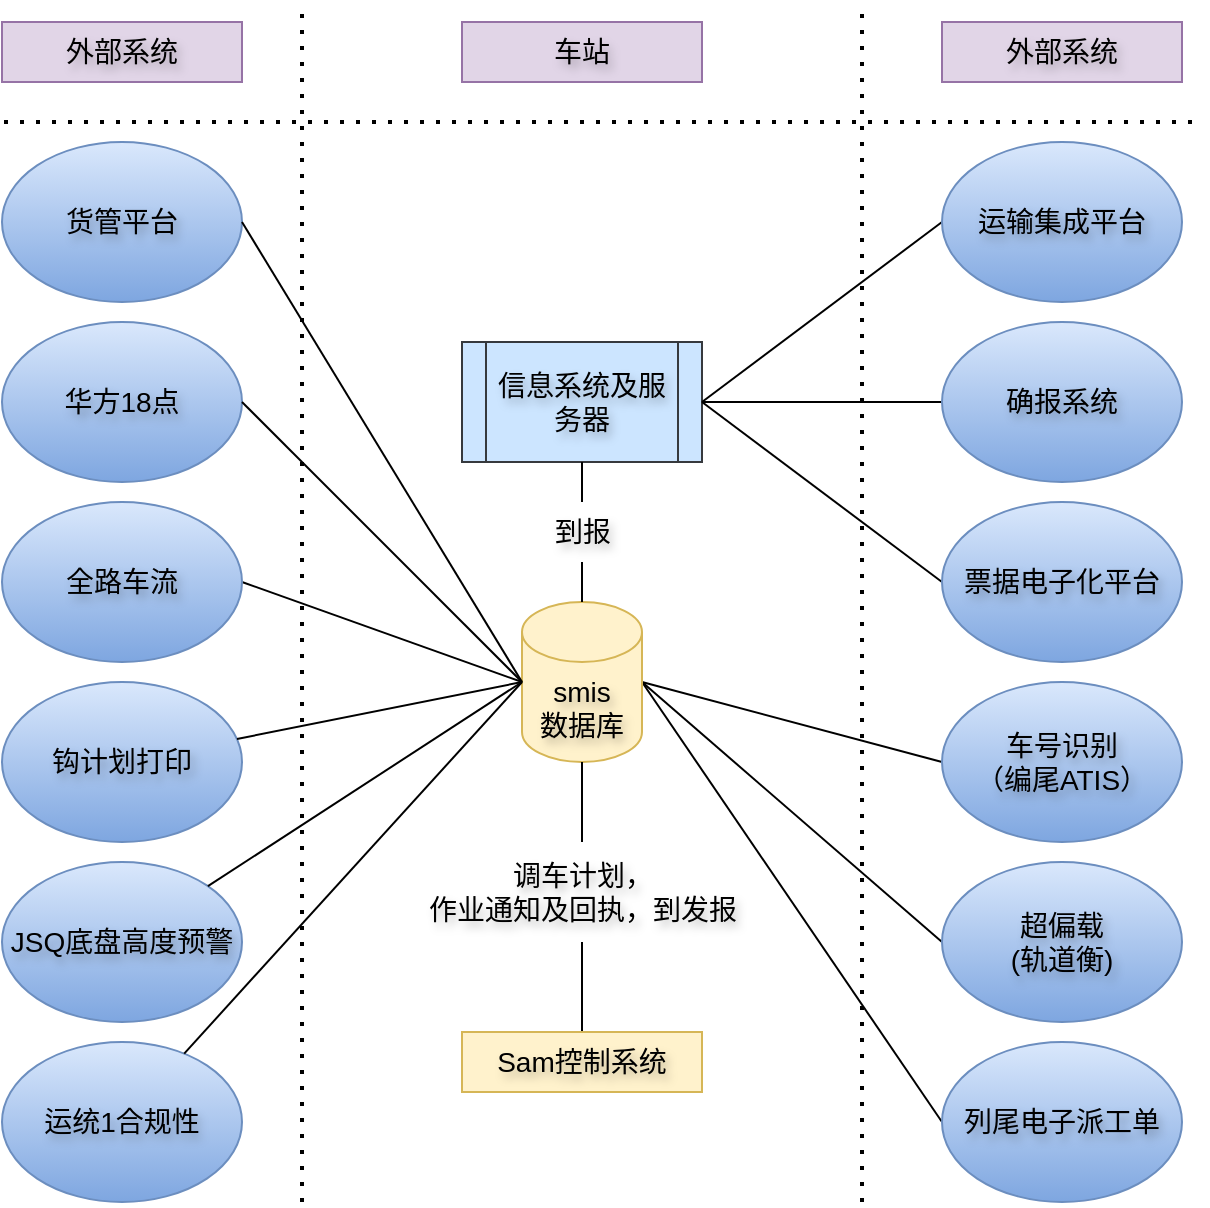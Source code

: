 <mxfile version="28.2.7">
  <diagram name="第 1 页" id="yU-gZeFMvIXKsnHI0pS4">
    <mxGraphModel dx="1088" dy="573" grid="1" gridSize="10" guides="1" tooltips="1" connect="1" arrows="1" fold="1" page="1" pageScale="1" pageWidth="827" pageHeight="1169" math="0" shadow="0">
      <root>
        <mxCell id="0" />
        <mxCell id="1" parent="0" />
        <mxCell id="2Rj6f7_8KAilT_tO_EwG-1" value="&lt;font&gt;外部系统&lt;/font&gt;" style="rounded=0;whiteSpace=wrap;html=1;hachureGap=4;fontFamily=Helvetica;strokeColor=#9673a6;fontSize=14;fillColor=#e1d5e7;textShadow=1;" parent="1" vertex="1">
          <mxGeometry x="40" y="50" width="120" height="30" as="geometry" />
        </mxCell>
        <mxCell id="2Rj6f7_8KAilT_tO_EwG-2" value="&lt;font&gt;外部系统&lt;/font&gt;" style="rounded=0;whiteSpace=wrap;html=1;hachureGap=4;fontFamily=Helvetica;strokeColor=#9673a6;fontSize=14;fillColor=#e1d5e7;textShadow=1;" parent="1" vertex="1">
          <mxGeometry x="510" y="50" width="120" height="30" as="geometry" />
        </mxCell>
        <mxCell id="2Rj6f7_8KAilT_tO_EwG-3" value="&lt;font&gt;车站&lt;/font&gt;" style="rounded=0;whiteSpace=wrap;html=1;hachureGap=4;fontFamily=Helvetica;strokeColor=#9673a6;fontSize=14;fillColor=#e1d5e7;textShadow=1;" parent="1" vertex="1">
          <mxGeometry x="270" y="50" width="120" height="30" as="geometry" />
        </mxCell>
        <mxCell id="2Rj6f7_8KAilT_tO_EwG-9" value="华方18点" style="ellipse;whiteSpace=wrap;html=1;hachureGap=4;fontFamily=Helvetica;fontSize=14;fillColor=#dae8fc;strokeColor=#6c8ebf;gradientColor=#7ea6e0;textShadow=1;" parent="1" vertex="1">
          <mxGeometry x="40" y="200" width="120" height="80" as="geometry" />
        </mxCell>
        <mxCell id="BxS5Jl8jlqf-txuZJ36O-10" style="rounded=0;hachureGap=4;orthogonalLoop=1;jettySize=auto;html=1;entryX=0;entryY=0.5;entryDx=0;entryDy=0;fontFamily=Architects Daughter;fontSource=https%3A%2F%2Ffonts.googleapis.com%2Fcss%3Ffamily%3DArchitects%2BDaughter;endArrow=none;endFill=0;exitX=1;exitY=0.5;exitDx=0;exitDy=0;exitPerimeter=0;" parent="1" source="2Rj6f7_8KAilT_tO_EwG-12" target="BxS5Jl8jlqf-txuZJ36O-7" edge="1">
          <mxGeometry relative="1" as="geometry" />
        </mxCell>
        <mxCell id="BxS5Jl8jlqf-txuZJ36O-11" style="rounded=0;hachureGap=4;orthogonalLoop=1;jettySize=auto;html=1;entryX=0;entryY=0.5;entryDx=0;entryDy=0;fontFamily=Architects Daughter;fontSource=https%3A%2F%2Ffonts.googleapis.com%2Fcss%3Ffamily%3DArchitects%2BDaughter;endArrow=none;endFill=0;exitX=1;exitY=0.5;exitDx=0;exitDy=0;exitPerimeter=0;" parent="1" source="2Rj6f7_8KAilT_tO_EwG-12" target="BxS5Jl8jlqf-txuZJ36O-8" edge="1">
          <mxGeometry relative="1" as="geometry" />
        </mxCell>
        <mxCell id="BxS5Jl8jlqf-txuZJ36O-12" style="rounded=0;hachureGap=4;orthogonalLoop=1;jettySize=auto;html=1;entryX=0;entryY=0.5;entryDx=0;entryDy=0;fontFamily=Architects Daughter;fontSource=https%3A%2F%2Ffonts.googleapis.com%2Fcss%3Ffamily%3DArchitects%2BDaughter;endArrow=none;endFill=0;exitX=1;exitY=0.5;exitDx=0;exitDy=0;exitPerimeter=0;" parent="1" source="2Rj6f7_8KAilT_tO_EwG-12" target="BxS5Jl8jlqf-txuZJ36O-9" edge="1">
          <mxGeometry relative="1" as="geometry" />
        </mxCell>
        <mxCell id="2Rj6f7_8KAilT_tO_EwG-10" value="&lt;font&gt;信息系统及服务器&lt;/font&gt;" style="shape=process;whiteSpace=wrap;html=1;backgroundOutline=1;hachureGap=4;fontFamily=Helvetica;fontSize=14;fillColor=#cce5ff;strokeColor=#36393d;textShadow=1;" parent="1" vertex="1">
          <mxGeometry x="270" y="210" width="120" height="60" as="geometry" />
        </mxCell>
        <mxCell id="2Rj6f7_8KAilT_tO_EwG-11" style="rounded=0;hachureGap=4;orthogonalLoop=1;jettySize=auto;html=1;entryX=0.5;entryY=0;entryDx=0;entryDy=0;fontFamily=Helvetica;endArrow=none;endFill=0;fontSize=14;textShadow=1;" parent="1" source="2Rj6f7_8KAilT_tO_EwG-16" target="2Rj6f7_8KAilT_tO_EwG-15" edge="1">
          <mxGeometry relative="1" as="geometry" />
        </mxCell>
        <mxCell id="2Rj6f7_8KAilT_tO_EwG-12" value="&lt;font&gt;smis&lt;/font&gt;&lt;div&gt;&lt;font&gt;数据库&lt;/font&gt;&lt;/div&gt;" style="shape=cylinder3;whiteSpace=wrap;html=1;boundedLbl=1;backgroundOutline=1;size=15;hachureGap=4;fontFamily=Helvetica;fontSize=14;fillColor=#fff2cc;strokeColor=#d6b656;textShadow=1;" parent="1" vertex="1">
          <mxGeometry x="300" y="340" width="60" height="80" as="geometry" />
        </mxCell>
        <mxCell id="2Rj6f7_8KAilT_tO_EwG-13" value="" style="endArrow=none;html=1;rounded=0;hachureGap=4;fontFamily=Helvetica;entryX=0.5;entryY=1;entryDx=0;entryDy=0;exitX=0.5;exitY=0;exitDx=0;exitDy=0;exitPerimeter=0;fontSize=14;textShadow=1;" parent="1" source="2Rj6f7_8KAilT_tO_EwG-14" target="2Rj6f7_8KAilT_tO_EwG-10" edge="1">
          <mxGeometry width="50" height="50" relative="1" as="geometry">
            <mxPoint x="320" y="260" as="sourcePoint" />
            <mxPoint x="370" y="210" as="targetPoint" />
          </mxGeometry>
        </mxCell>
        <mxCell id="2Rj6f7_8KAilT_tO_EwG-15" value="&lt;font&gt;Sam控制系统&lt;/font&gt;" style="whiteSpace=wrap;html=1;fontFamily=Helvetica;hachureGap=4;fontSize=14;fillColor=#fff2cc;strokeColor=#d6b656;textShadow=1;" parent="1" vertex="1">
          <mxGeometry x="270" y="555" width="120" height="30" as="geometry" />
        </mxCell>
        <mxCell id="2Rj6f7_8KAilT_tO_EwG-17" value="" style="endArrow=none;dashed=1;html=1;dashPattern=1 3;strokeWidth=2;rounded=0;hachureGap=4;fontFamily=Helvetica;fontSize=14;textShadow=1;" parent="1" edge="1">
          <mxGeometry width="50" height="50" relative="1" as="geometry">
            <mxPoint x="470" y="640" as="sourcePoint" />
            <mxPoint x="470" y="40" as="targetPoint" />
          </mxGeometry>
        </mxCell>
        <mxCell id="2Rj6f7_8KAilT_tO_EwG-18" value="" style="endArrow=none;dashed=1;html=1;dashPattern=1 3;strokeWidth=2;rounded=0;hachureGap=4;fontFamily=Helvetica;fontSize=14;textShadow=1;" parent="1" edge="1">
          <mxGeometry width="50" height="50" relative="1" as="geometry">
            <mxPoint x="41" y="100" as="sourcePoint" />
            <mxPoint x="641" y="100" as="targetPoint" />
          </mxGeometry>
        </mxCell>
        <mxCell id="2Rj6f7_8KAilT_tO_EwG-19" value="" style="endArrow=none;dashed=1;html=1;dashPattern=1 3;strokeWidth=2;rounded=0;hachureGap=4;fontFamily=Helvetica;fontSize=14;textShadow=1;" parent="1" edge="1">
          <mxGeometry width="50" height="50" relative="1" as="geometry">
            <mxPoint x="190" y="640" as="sourcePoint" />
            <mxPoint x="190" y="40" as="targetPoint" />
          </mxGeometry>
        </mxCell>
        <mxCell id="2Rj6f7_8KAilT_tO_EwG-21" style="rounded=0;hachureGap=4;orthogonalLoop=1;jettySize=auto;html=1;fontFamily=Architects Daughter;fontSource=https%3A%2F%2Ffonts.googleapis.com%2Fcss%3Ffamily%3DArchitects%2BDaughter;endArrow=none;endFill=0;exitX=1;exitY=0.5;exitDx=0;exitDy=0;textShadow=1;entryX=0;entryY=0.5;entryDx=0;entryDy=0;entryPerimeter=0;" parent="1" source="2Rj6f7_8KAilT_tO_EwG-22" target="2Rj6f7_8KAilT_tO_EwG-12" edge="1">
          <mxGeometry relative="1" as="geometry">
            <mxPoint x="300" y="290" as="targetPoint" />
          </mxGeometry>
        </mxCell>
        <mxCell id="2Rj6f7_8KAilT_tO_EwG-22" value="&lt;span&gt;全路车流&lt;/span&gt;" style="ellipse;whiteSpace=wrap;html=1;hachureGap=4;fontFamily=Helvetica;fontSize=14;fillColor=#dae8fc;strokeColor=#6c8ebf;gradientColor=#7ea6e0;textShadow=1;" parent="1" vertex="1">
          <mxGeometry x="40" y="290" width="120" height="80" as="geometry" />
        </mxCell>
        <mxCell id="2Rj6f7_8KAilT_tO_EwG-23" style="rounded=0;hachureGap=4;orthogonalLoop=1;jettySize=auto;html=1;entryX=0;entryY=0.5;entryDx=0;entryDy=0;entryPerimeter=0;fontFamily=Architects Daughter;fontSource=https%3A%2F%2Ffonts.googleapis.com%2Fcss%3Ffamily%3DArchitects%2BDaughter;endArrow=none;endFill=0;exitX=1;exitY=0.5;exitDx=0;exitDy=0;textShadow=1;" parent="1" source="2Rj6f7_8KAilT_tO_EwG-9" target="2Rj6f7_8KAilT_tO_EwG-12" edge="1">
          <mxGeometry relative="1" as="geometry" />
        </mxCell>
        <mxCell id="2Rj6f7_8KAilT_tO_EwG-25" value="货管平台" style="ellipse;whiteSpace=wrap;html=1;hachureGap=4;fontFamily=Helvetica;fontSize=14;fillColor=#dae8fc;strokeColor=#6c8ebf;gradientColor=#7ea6e0;textShadow=1;" parent="1" vertex="1">
          <mxGeometry x="40" y="110" width="120" height="80" as="geometry" />
        </mxCell>
        <mxCell id="2Rj6f7_8KAilT_tO_EwG-26" style="rounded=0;hachureGap=4;orthogonalLoop=1;jettySize=auto;html=1;fontFamily=Architects Daughter;fontSource=https%3A%2F%2Ffonts.googleapis.com%2Fcss%3Ffamily%3DArchitects%2BDaughter;endArrow=none;endFill=0;exitX=0;exitY=0.5;exitDx=0;exitDy=0;textShadow=1;entryX=1;entryY=0.5;entryDx=0;entryDy=0;" parent="1" source="2Rj6f7_8KAilT_tO_EwG-27" target="2Rj6f7_8KAilT_tO_EwG-10" edge="1">
          <mxGeometry relative="1" as="geometry">
            <mxPoint x="390" y="180" as="targetPoint" />
          </mxGeometry>
        </mxCell>
        <mxCell id="2Rj6f7_8KAilT_tO_EwG-27" value="&lt;font&gt;确报系统&lt;/font&gt;" style="ellipse;whiteSpace=wrap;html=1;hachureGap=4;fontFamily=Helvetica;fontSize=14;fillColor=#dae8fc;strokeColor=#6c8ebf;gradientColor=#7ea6e0;textShadow=1;" parent="1" vertex="1">
          <mxGeometry x="510" y="200" width="120" height="80" as="geometry" />
        </mxCell>
        <mxCell id="2Rj6f7_8KAilT_tO_EwG-28" style="rounded=0;hachureGap=4;orthogonalLoop=1;jettySize=auto;html=1;fontFamily=Architects Daughter;fontSource=https%3A%2F%2Ffonts.googleapis.com%2Fcss%3Ffamily%3DArchitects%2BDaughter;endArrow=none;endFill=0;exitX=0;exitY=0.5;exitDx=0;exitDy=0;textShadow=1;entryX=1;entryY=0.5;entryDx=0;entryDy=0;" parent="1" source="2Rj6f7_8KAilT_tO_EwG-30" target="2Rj6f7_8KAilT_tO_EwG-10" edge="1">
          <mxGeometry relative="1" as="geometry">
            <mxPoint x="390" y="180" as="targetPoint" />
          </mxGeometry>
        </mxCell>
        <mxCell id="2Rj6f7_8KAilT_tO_EwG-30" value="&lt;font&gt;运输集成平台&lt;/font&gt;" style="ellipse;whiteSpace=wrap;html=1;hachureGap=4;fontFamily=Helvetica;fontSize=14;fillColor=#dae8fc;strokeColor=#6c8ebf;gradientColor=#7ea6e0;textShadow=1;" parent="1" vertex="1">
          <mxGeometry x="510" y="110" width="120" height="80" as="geometry" />
        </mxCell>
        <mxCell id="2Rj6f7_8KAilT_tO_EwG-31" style="rounded=0;hachureGap=4;orthogonalLoop=1;jettySize=auto;html=1;fontFamily=Architects Daughter;fontSource=https%3A%2F%2Ffonts.googleapis.com%2Fcss%3Ffamily%3DArchitects%2BDaughter;endArrow=none;endFill=0;exitX=0;exitY=0.5;exitDx=0;exitDy=0;textShadow=1;entryX=1;entryY=0.5;entryDx=0;entryDy=0;" parent="1" source="2Rj6f7_8KAilT_tO_EwG-32" target="2Rj6f7_8KAilT_tO_EwG-10" edge="1">
          <mxGeometry relative="1" as="geometry">
            <mxPoint x="390" y="180" as="targetPoint" />
          </mxGeometry>
        </mxCell>
        <mxCell id="2Rj6f7_8KAilT_tO_EwG-32" value="票据电子化平台" style="ellipse;whiteSpace=wrap;html=1;hachureGap=4;fontFamily=Helvetica;fontSize=14;fillColor=#dae8fc;strokeColor=#6c8ebf;gradientColor=#7ea6e0;textShadow=1;" parent="1" vertex="1">
          <mxGeometry x="510" y="290" width="120" height="80" as="geometry" />
        </mxCell>
        <mxCell id="BxS5Jl8jlqf-txuZJ36O-1" value="&lt;span&gt;钩计划打印&lt;/span&gt;" style="ellipse;whiteSpace=wrap;html=1;hachureGap=4;fontFamily=Helvetica;fontSize=14;fillColor=#dae8fc;strokeColor=#6c8ebf;gradientColor=#7ea6e0;textShadow=1;" parent="1" vertex="1">
          <mxGeometry x="40" y="380" width="120" height="80" as="geometry" />
        </mxCell>
        <mxCell id="BxS5Jl8jlqf-txuZJ36O-2" value="&lt;span&gt;JSQ底盘高度预警&lt;/span&gt;" style="ellipse;whiteSpace=wrap;html=1;hachureGap=4;fontFamily=Helvetica;fontSize=14;fillColor=#dae8fc;strokeColor=#6c8ebf;gradientColor=#7ea6e0;textShadow=1;" parent="1" vertex="1">
          <mxGeometry x="40" y="470" width="120" height="80" as="geometry" />
        </mxCell>
        <mxCell id="BxS5Jl8jlqf-txuZJ36O-3" value="&lt;span&gt;运统1合规性&lt;/span&gt;" style="ellipse;whiteSpace=wrap;html=1;hachureGap=4;fontFamily=Helvetica;fontSize=14;fillColor=#dae8fc;strokeColor=#6c8ebf;gradientColor=#7ea6e0;textShadow=1;" parent="1" vertex="1">
          <mxGeometry x="40" y="560" width="120" height="80" as="geometry" />
        </mxCell>
        <mxCell id="BxS5Jl8jlqf-txuZJ36O-4" style="rounded=0;hachureGap=4;orthogonalLoop=1;jettySize=auto;html=1;entryX=0;entryY=0.5;entryDx=0;entryDy=0;entryPerimeter=0;fontFamily=Architects Daughter;fontSource=https%3A%2F%2Ffonts.googleapis.com%2Fcss%3Ffamily%3DArchitects%2BDaughter;endArrow=none;endFill=0;exitX=1;exitY=0.5;exitDx=0;exitDy=0;" parent="1" source="2Rj6f7_8KAilT_tO_EwG-25" target="2Rj6f7_8KAilT_tO_EwG-12" edge="1">
          <mxGeometry relative="1" as="geometry" />
        </mxCell>
        <mxCell id="BxS5Jl8jlqf-txuZJ36O-5" style="rounded=0;hachureGap=4;orthogonalLoop=1;jettySize=auto;html=1;entryX=0;entryY=0.5;entryDx=0;entryDy=0;entryPerimeter=0;fontFamily=Architects Daughter;fontSource=https%3A%2F%2Ffonts.googleapis.com%2Fcss%3Ffamily%3DArchitects%2BDaughter;endArrow=none;endFill=0;" parent="1" source="BxS5Jl8jlqf-txuZJ36O-1" target="2Rj6f7_8KAilT_tO_EwG-12" edge="1">
          <mxGeometry relative="1" as="geometry" />
        </mxCell>
        <mxCell id="BxS5Jl8jlqf-txuZJ36O-6" style="rounded=0;hachureGap=4;orthogonalLoop=1;jettySize=auto;html=1;entryX=0;entryY=0.5;entryDx=0;entryDy=0;entryPerimeter=0;fontFamily=Architects Daughter;fontSource=https%3A%2F%2Ffonts.googleapis.com%2Fcss%3Ffamily%3DArchitects%2BDaughter;endArrow=none;endFill=0;" parent="1" source="BxS5Jl8jlqf-txuZJ36O-2" target="2Rj6f7_8KAilT_tO_EwG-12" edge="1">
          <mxGeometry relative="1" as="geometry" />
        </mxCell>
        <mxCell id="BxS5Jl8jlqf-txuZJ36O-7" value="&lt;font&gt;车号识别&lt;/font&gt;&lt;div&gt;&lt;font&gt;（编尾ATIS）&lt;/font&gt;&lt;/div&gt;" style="ellipse;whiteSpace=wrap;html=1;hachureGap=4;fontFamily=Helvetica;fontSize=14;fillColor=#dae8fc;strokeColor=#6c8ebf;gradientColor=#7ea6e0;textShadow=1;" parent="1" vertex="1">
          <mxGeometry x="510" y="380" width="120" height="80" as="geometry" />
        </mxCell>
        <mxCell id="BxS5Jl8jlqf-txuZJ36O-8" value="超偏载&lt;br&gt;(轨道衡)" style="ellipse;whiteSpace=wrap;html=1;hachureGap=4;fontFamily=Helvetica;fontSize=14;fillColor=#dae8fc;strokeColor=#6c8ebf;gradientColor=#7ea6e0;textShadow=1;" parent="1" vertex="1">
          <mxGeometry x="510" y="470" width="120" height="80" as="geometry" />
        </mxCell>
        <mxCell id="BxS5Jl8jlqf-txuZJ36O-9" value="列尾电子派工单" style="ellipse;whiteSpace=wrap;html=1;hachureGap=4;fontFamily=Helvetica;fontSize=14;fillColor=#dae8fc;strokeColor=#6c8ebf;gradientColor=#7ea6e0;textShadow=1;" parent="1" vertex="1">
          <mxGeometry x="510" y="560" width="120" height="80" as="geometry" />
        </mxCell>
        <mxCell id="BxS5Jl8jlqf-txuZJ36O-13" style="rounded=0;hachureGap=4;orthogonalLoop=1;jettySize=auto;html=1;entryX=0;entryY=0.5;entryDx=0;entryDy=0;entryPerimeter=0;fontFamily=Architects Daughter;fontSource=https%3A%2F%2Ffonts.googleapis.com%2Fcss%3Ffamily%3DArchitects%2BDaughter;endArrow=none;endFill=0;" parent="1" source="BxS5Jl8jlqf-txuZJ36O-3" target="2Rj6f7_8KAilT_tO_EwG-12" edge="1">
          <mxGeometry relative="1" as="geometry" />
        </mxCell>
        <mxCell id="BxS5Jl8jlqf-txuZJ36O-14" value="" style="rounded=0;hachureGap=4;orthogonalLoop=1;jettySize=auto;html=1;entryX=0.5;entryY=0;entryDx=0;entryDy=0;fontFamily=Helvetica;endArrow=none;endFill=0;fontSize=14;textShadow=1;" parent="1" source="2Rj6f7_8KAilT_tO_EwG-12" target="2Rj6f7_8KAilT_tO_EwG-16" edge="1">
          <mxGeometry relative="1" as="geometry">
            <mxPoint x="330" y="330" as="sourcePoint" />
            <mxPoint x="330" y="555" as="targetPoint" />
          </mxGeometry>
        </mxCell>
        <mxCell id="2Rj6f7_8KAilT_tO_EwG-16" value="调车计划，&lt;div&gt;作业通知及回执，到发报&lt;/div&gt;" style="text;html=1;align=center;verticalAlign=middle;resizable=0;points=[];autosize=1;strokeColor=none;fillColor=none;fontFamily=Helvetica;fontSize=14;textShadow=1;" parent="1" vertex="1">
          <mxGeometry x="240" y="460" width="180" height="50" as="geometry" />
        </mxCell>
        <mxCell id="BxS5Jl8jlqf-txuZJ36O-17" value="" style="endArrow=none;html=1;rounded=0;hachureGap=4;fontFamily=Helvetica;entryX=0.5;entryY=1;entryDx=0;entryDy=0;exitX=0.5;exitY=0;exitDx=0;exitDy=0;exitPerimeter=0;fontSize=14;textShadow=1;" parent="1" source="2Rj6f7_8KAilT_tO_EwG-12" target="2Rj6f7_8KAilT_tO_EwG-14" edge="1">
          <mxGeometry width="50" height="50" relative="1" as="geometry">
            <mxPoint x="330" y="340" as="sourcePoint" />
            <mxPoint x="330" y="270" as="targetPoint" />
          </mxGeometry>
        </mxCell>
        <mxCell id="2Rj6f7_8KAilT_tO_EwG-14" value="到报" style="text;html=1;align=center;verticalAlign=middle;resizable=0;points=[];autosize=1;strokeColor=none;fillColor=none;fontFamily=Helvetica;fontSize=14;textShadow=1;" parent="1" vertex="1">
          <mxGeometry x="305" y="290" width="50" height="30" as="geometry" />
        </mxCell>
      </root>
    </mxGraphModel>
  </diagram>
</mxfile>
